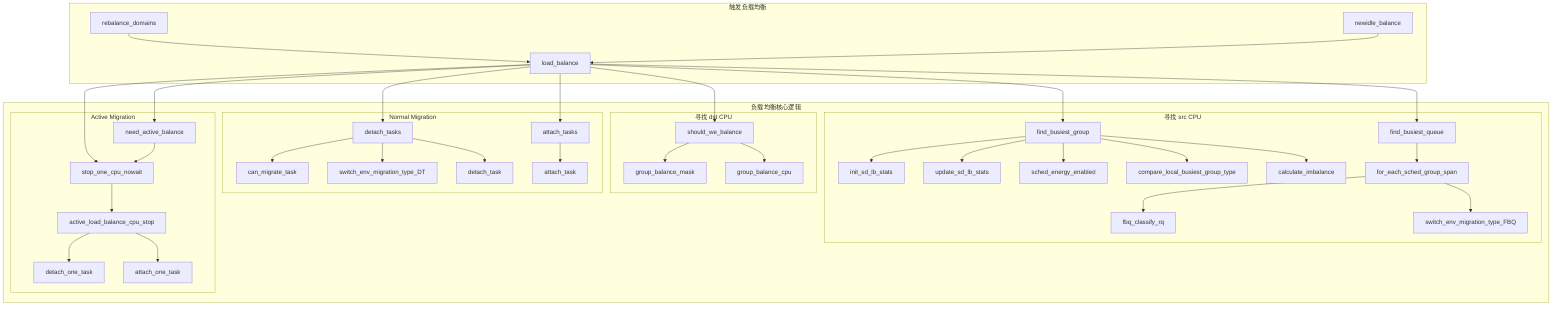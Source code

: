 flowchart TB
	subgraph DoLoadBalance [触发负载均衡]
	direction TB
		%% 周期性负载均衡器 run_rebalance_domains
		rebalance_domains --> load_balance;

		%% IDLE 负载均衡器
		newidle_balance --> load_balance;
	end

	%% 负载均衡核心逻辑
	subgraph LoadBalance [负载均衡核心逻辑]
	direction TB
		load_balance --> should_we_balance;
		load_balance --> find_busiest_group;
		load_balance --> find_busiest_queue;
		load_balance --> detach_tasks;
		load_balance --> attach_tasks;
		load_balance --> need_active_balance;
		load_balance --> stop_one_cpu_nowait;

		subgraph ShowWeBalance [寻找 dst CPU];
		direction TB
			should_we_balance --> group_balance_mask;
			should_we_balance --> group_balance_cpu;
		end

		subgraph FindBusiestQueue [寻找 src CPU]
		direction TB
			find_busiest_group --> init_sd_lb_stats;
			find_busiest_group --> update_sd_lb_stats;
			find_busiest_group --> sched_energy_enabled;
			find_busiest_group --> compare_local_busiest_group_type;
			find_busiest_group --> calculate_imbalance;
			find_busiest_queue --> for_each_sched_group_span;

			for_each_sched_group_span --> fbq_classify_rq;
			for_each_sched_group_span --> switch_env_migration_type_FBQ;
		end

		subgraph NormalMigrate [Normal Migration]
		direction TB
			detach_tasks --> can_migrate_task;
			detach_tasks --> switch_env_migration_type_DT
			detach_tasks --> detach_task;

			attach_tasks --> attach_task;
		end

		subgraph ActiveMigration [Active Migration]
		direction TB
			need_active_balance --> stop_one_cpu_nowait --> active_load_balance_cpu_stop;
			active_load_balance_cpu_stop --> detach_one_task;
			active_load_balance_cpu_stop --> attach_one_task;
		end
	end